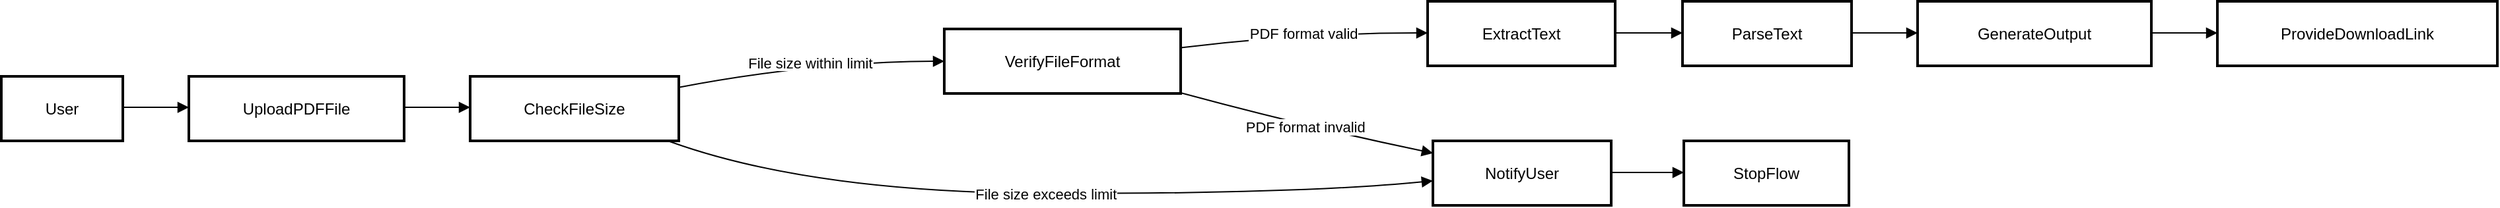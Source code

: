 <mxfile version="24.7.17">
  <diagram name="第 1 页" id="d4tn0gwjlajNPp7U4Pc5">
    <mxGraphModel>
      <root>
        <mxCell id="0" />
        <mxCell id="1" parent="0" />
        <mxCell id="2" value="User" style="whiteSpace=wrap;strokeWidth=2;" vertex="1" parent="1">
          <mxGeometry x="8" y="65" width="92" height="49" as="geometry" />
        </mxCell>
        <mxCell id="3" value="UploadPDFFile" style="whiteSpace=wrap;strokeWidth=2;" vertex="1" parent="1">
          <mxGeometry x="150" y="65" width="163" height="49" as="geometry" />
        </mxCell>
        <mxCell id="4" value="CheckFileSize" style="whiteSpace=wrap;strokeWidth=2;" vertex="1" parent="1">
          <mxGeometry x="363" y="65" width="158" height="49" as="geometry" />
        </mxCell>
        <mxCell id="5" value="NotifyUser" style="whiteSpace=wrap;strokeWidth=2;" vertex="1" parent="1">
          <mxGeometry x="1092" y="114" width="135" height="49" as="geometry" />
        </mxCell>
        <mxCell id="6" value="VerifyFileFormat" style="whiteSpace=wrap;strokeWidth=2;" vertex="1" parent="1">
          <mxGeometry x="722" y="29" width="179" height="49" as="geometry" />
        </mxCell>
        <mxCell id="7" value="ExtractText" style="whiteSpace=wrap;strokeWidth=2;" vertex="1" parent="1">
          <mxGeometry x="1088" y="8" width="142" height="49" as="geometry" />
        </mxCell>
        <mxCell id="8" value="ParseText" style="whiteSpace=wrap;strokeWidth=2;" vertex="1" parent="1">
          <mxGeometry x="1281" y="8" width="128" height="49" as="geometry" />
        </mxCell>
        <mxCell id="9" value="GenerateOutput" style="whiteSpace=wrap;strokeWidth=2;" vertex="1" parent="1">
          <mxGeometry x="1459" y="8" width="177" height="49" as="geometry" />
        </mxCell>
        <mxCell id="10" value="ProvideDownloadLink" style="whiteSpace=wrap;strokeWidth=2;" vertex="1" parent="1">
          <mxGeometry x="1686" y="8" width="212" height="49" as="geometry" />
        </mxCell>
        <mxCell id="11" value="StopFlow" style="whiteSpace=wrap;strokeWidth=2;" vertex="1" parent="1">
          <mxGeometry x="1282" y="114" width="125" height="49" as="geometry" />
        </mxCell>
        <mxCell id="12" value="" style="curved=1;startArrow=none;endArrow=block;exitX=1;exitY=0.48;entryX=0;entryY=0.48;" edge="1" parent="1" source="2" target="3">
          <mxGeometry relative="1" as="geometry">
            <Array as="points" />
          </mxGeometry>
        </mxCell>
        <mxCell id="13" value="" style="curved=1;startArrow=none;endArrow=block;exitX=1;exitY=0.48;entryX=0;entryY=0.48;" edge="1" parent="1" source="3" target="4">
          <mxGeometry relative="1" as="geometry">
            <Array as="points" />
          </mxGeometry>
        </mxCell>
        <mxCell id="14" value="File size exceeds limit" style="curved=1;startArrow=none;endArrow=block;exitX=0.93;exitY=0.98;entryX=0;entryY=0.62;" edge="1" parent="1" source="4" target="5">
          <mxGeometry relative="1" as="geometry">
            <Array as="points">
              <mxPoint x="622" y="154" />
              <mxPoint x="995" y="154" />
            </Array>
          </mxGeometry>
        </mxCell>
        <mxCell id="15" value="File size within limit" style="curved=1;startArrow=none;endArrow=block;exitX=1;exitY=0.17;entryX=0;entryY=0.5;" edge="1" parent="1" source="4" target="6">
          <mxGeometry relative="1" as="geometry">
            <Array as="points">
              <mxPoint x="622" y="54" />
            </Array>
          </mxGeometry>
        </mxCell>
        <mxCell id="16" value="PDF format valid" style="curved=1;startArrow=none;endArrow=block;exitX=1;exitY=0.29;entryX=0;entryY=0.49;" edge="1" parent="1" source="6" target="7">
          <mxGeometry relative="1" as="geometry">
            <Array as="points">
              <mxPoint x="995" y="32" />
            </Array>
          </mxGeometry>
        </mxCell>
        <mxCell id="17" value="PDF format invalid" style="curved=1;startArrow=none;endArrow=block;exitX=1;exitY=0.99;entryX=0;entryY=0.19;" edge="1" parent="1" source="6" target="5">
          <mxGeometry relative="1" as="geometry">
            <Array as="points">
              <mxPoint x="995" y="103" />
            </Array>
          </mxGeometry>
        </mxCell>
        <mxCell id="18" value="" style="curved=1;startArrow=none;endArrow=block;exitX=1;exitY=0.49;entryX=0;entryY=0.49;" edge="1" parent="1" source="7" target="8">
          <mxGeometry relative="1" as="geometry">
            <Array as="points" />
          </mxGeometry>
        </mxCell>
        <mxCell id="19" value="" style="curved=1;startArrow=none;endArrow=block;exitX=1;exitY=0.49;entryX=0;entryY=0.49;" edge="1" parent="1" source="8" target="9">
          <mxGeometry relative="1" as="geometry">
            <Array as="points" />
          </mxGeometry>
        </mxCell>
        <mxCell id="20" value="" style="curved=1;startArrow=none;endArrow=block;exitX=1;exitY=0.49;entryX=0;entryY=0.49;" edge="1" parent="1" source="9" target="10">
          <mxGeometry relative="1" as="geometry">
            <Array as="points" />
          </mxGeometry>
        </mxCell>
        <mxCell id="21" value="" style="curved=1;startArrow=none;endArrow=block;exitX=1;exitY=0.49;entryX=0;entryY=0.49;" edge="1" parent="1" source="5" target="11">
          <mxGeometry relative="1" as="geometry">
            <Array as="points" />
          </mxGeometry>
        </mxCell>
      </root>
    </mxGraphModel>
  </diagram>
</mxfile>

